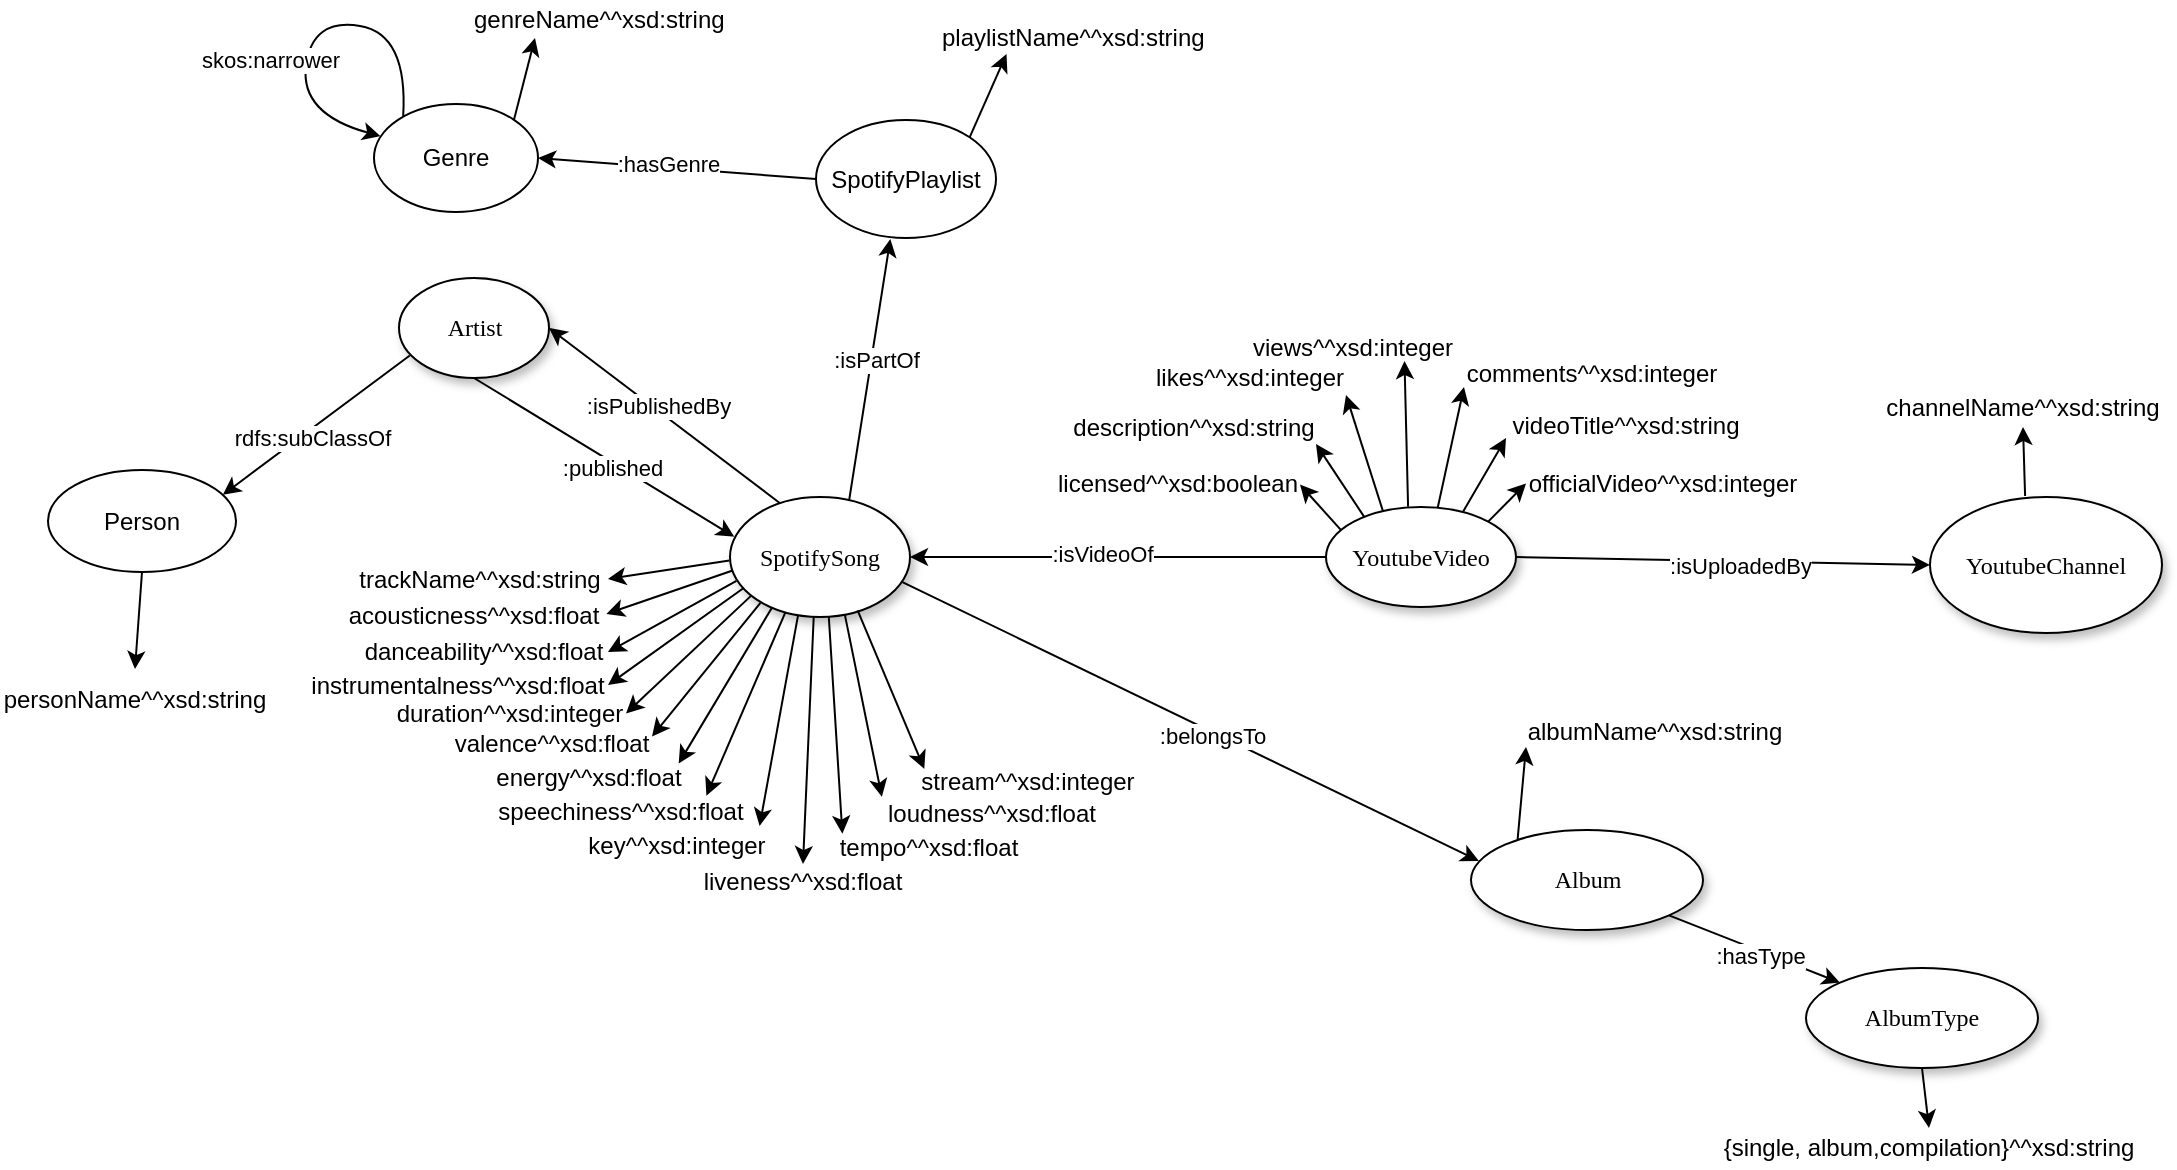 <mxfile version="22.1.5" type="device">
  <diagram name="Page-1" id="42789a77-a242-8287-6e28-9cd8cfd52e62">
    <mxGraphModel dx="954" dy="642" grid="0" gridSize="10" guides="1" tooltips="1" connect="1" arrows="1" fold="1" page="1" pageScale="1" pageWidth="1100" pageHeight="850" background="none" math="0" shadow="0">
      <root>
        <mxCell id="0" />
        <mxCell id="1" parent="0" />
        <mxCell id="1ea317790d2ca983-1" value="SpotifySong" style="ellipse;whiteSpace=wrap;html=1;rounded=0;shadow=1;comic=0;labelBackgroundColor=none;strokeWidth=1;fontFamily=Verdana;fontSize=12;align=center;" parent="1" vertex="1">
          <mxGeometry x="370" y="368.5" width="90" height="60" as="geometry" />
        </mxCell>
        <mxCell id="1ea317790d2ca983-2" value="&lt;span&gt;Album&lt;br&gt;&lt;/span&gt;" style="ellipse;whiteSpace=wrap;html=1;rounded=0;shadow=1;comic=0;labelBackgroundColor=none;strokeWidth=1;fontFamily=Verdana;fontSize=12;align=center;" parent="1" vertex="1">
          <mxGeometry x="740.5" y="535" width="116" height="50" as="geometry" />
        </mxCell>
        <mxCell id="1ea317790d2ca983-3" value="&lt;span&gt;Artist&lt;/span&gt;" style="ellipse;whiteSpace=wrap;html=1;rounded=0;shadow=1;comic=0;labelBackgroundColor=none;strokeWidth=1;fontFamily=Verdana;fontSize=12;align=center;" parent="1" vertex="1">
          <mxGeometry x="204.5" y="259" width="75" height="50" as="geometry" />
        </mxCell>
        <mxCell id="1ea317790d2ca983-9" value="YoutubeVideo" style="ellipse;whiteSpace=wrap;html=1;rounded=0;shadow=1;comic=0;labelBackgroundColor=none;strokeWidth=1;fontFamily=Verdana;fontSize=12;align=center;" parent="1" vertex="1">
          <mxGeometry x="668" y="373.5" width="95" height="50" as="geometry" />
        </mxCell>
        <mxCell id="1ea317790d2ca983-10" value="YoutubeChannel" style="ellipse;whiteSpace=wrap;html=1;rounded=0;shadow=1;comic=0;labelBackgroundColor=none;strokeWidth=1;fontFamily=Verdana;fontSize=12;align=center;" parent="1" vertex="1">
          <mxGeometry x="970" y="368.5" width="116" height="68" as="geometry" />
        </mxCell>
        <mxCell id="-lhkFG2HZT-Equ-z4yoy-32" value="channelName^^xsd:string" style="text;html=1;strokeColor=none;fillColor=none;align=center;verticalAlign=middle;whiteSpace=wrap;rounded=0;" parent="1" vertex="1">
          <mxGeometry x="943" y="313.5" width="147" height="20" as="geometry" />
        </mxCell>
        <mxCell id="S50ukumy_6wNUcAdJBcb-45" style="rounded=0;orthogonalLoop=1;jettySize=auto;html=1;exitX=1;exitY=0;exitDx=0;exitDy=0;entryX=0.25;entryY=1;entryDx=0;entryDy=0;" parent="1" source="fviccIfsdbxI5g3kTzcu-1" target="fviccIfsdbxI5g3kTzcu-7" edge="1">
          <mxGeometry relative="1" as="geometry" />
        </mxCell>
        <mxCell id="fviccIfsdbxI5g3kTzcu-1" value="Genre" style="ellipse;whiteSpace=wrap;html=1;" parent="1" vertex="1">
          <mxGeometry x="192" y="172" width="82" height="54" as="geometry" />
        </mxCell>
        <mxCell id="fviccIfsdbxI5g3kTzcu-4" value="Person" style="ellipse;whiteSpace=wrap;html=1;" parent="1" vertex="1">
          <mxGeometry x="29" y="355" width="94" height="51" as="geometry" />
        </mxCell>
        <mxCell id="fviccIfsdbxI5g3kTzcu-5" value="" style="endArrow=classic;html=1;rounded=0;exitX=0.072;exitY=0.775;exitDx=0;exitDy=0;entryX=0.93;entryY=0.243;entryDx=0;entryDy=0;entryPerimeter=0;exitPerimeter=0;" parent="1" source="1ea317790d2ca983-3" target="fviccIfsdbxI5g3kTzcu-4" edge="1">
          <mxGeometry width="50" height="50" relative="1" as="geometry">
            <mxPoint x="196.162" y="281.704" as="sourcePoint" />
            <mxPoint x="578" y="424.5" as="targetPoint" />
          </mxGeometry>
        </mxCell>
        <mxCell id="fviccIfsdbxI5g3kTzcu-6" value="rdfs:subClassOf" style="edgeLabel;html=1;align=center;verticalAlign=middle;resizable=0;points=[];" parent="fviccIfsdbxI5g3kTzcu-5" vertex="1" connectable="0">
          <mxGeometry x="0.1" y="3" relative="1" as="geometry">
            <mxPoint as="offset" />
          </mxGeometry>
        </mxCell>
        <mxCell id="fviccIfsdbxI5g3kTzcu-7" value="genreName^^xsd:string" style="text;html=1;strokeColor=none;fillColor=none;align=left;verticalAlign=middle;whiteSpace=wrap;rounded=0;" parent="1" vertex="1">
          <mxGeometry x="240" y="120" width="130" height="19" as="geometry" />
        </mxCell>
        <mxCell id="fviccIfsdbxI5g3kTzcu-9" value="personName^^xsd:string" style="text;html=1;strokeColor=none;fillColor=none;align=center;verticalAlign=middle;whiteSpace=wrap;rounded=0;" parent="1" vertex="1">
          <mxGeometry x="5" y="454.5" width="135" height="30" as="geometry" />
        </mxCell>
        <mxCell id="S50ukumy_6wNUcAdJBcb-42" style="rounded=0;orthogonalLoop=1;jettySize=auto;html=1;exitX=1;exitY=0;exitDx=0;exitDy=0;entryX=0.25;entryY=1;entryDx=0;entryDy=0;" parent="1" source="fviccIfsdbxI5g3kTzcu-11" target="S50ukumy_6wNUcAdJBcb-41" edge="1">
          <mxGeometry relative="1" as="geometry" />
        </mxCell>
        <mxCell id="fviccIfsdbxI5g3kTzcu-11" value="SpotifyPlaylist" style="ellipse;whiteSpace=wrap;html=1;" parent="1" vertex="1">
          <mxGeometry x="413" y="180" width="90" height="59" as="geometry" />
        </mxCell>
        <mxCell id="fviccIfsdbxI5g3kTzcu-14" value="" style="endArrow=classic;html=1;rounded=0;exitX=0.662;exitY=0.026;exitDx=0;exitDy=0;exitPerimeter=0;entryX=0.413;entryY=1.009;entryDx=0;entryDy=0;entryPerimeter=0;" parent="1" source="1ea317790d2ca983-1" target="fviccIfsdbxI5g3kTzcu-11" edge="1">
          <mxGeometry width="50" height="50" relative="1" as="geometry">
            <mxPoint x="524" y="384" as="sourcePoint" />
            <mxPoint x="574" y="334" as="targetPoint" />
          </mxGeometry>
        </mxCell>
        <mxCell id="fviccIfsdbxI5g3kTzcu-15" value=":isPartOf" style="edgeLabel;html=1;align=center;verticalAlign=middle;resizable=0;points=[];" parent="fviccIfsdbxI5g3kTzcu-14" vertex="1" connectable="0">
          <mxGeometry x="0.076" y="-2" relative="1" as="geometry">
            <mxPoint as="offset" />
          </mxGeometry>
        </mxCell>
        <mxCell id="fviccIfsdbxI5g3kTzcu-20" value="" style="curved=1;endArrow=classic;html=1;rounded=0;exitX=0.178;exitY=0.113;exitDx=0;exitDy=0;exitPerimeter=0;entryX=0.04;entryY=0.298;entryDx=0;entryDy=0;entryPerimeter=0;" parent="1" source="fviccIfsdbxI5g3kTzcu-1" target="fviccIfsdbxI5g3kTzcu-1" edge="1">
          <mxGeometry width="50" height="50" relative="1" as="geometry">
            <mxPoint x="226.996" y="174.812" as="sourcePoint" />
            <mxPoint x="192.31" y="203" as="targetPoint" />
            <Array as="points">
              <mxPoint x="209" y="137" />
              <mxPoint x="161" y="129" />
              <mxPoint x="155" y="177" />
            </Array>
          </mxGeometry>
        </mxCell>
        <mxCell id="fviccIfsdbxI5g3kTzcu-21" value="skos:narrower" style="edgeLabel;html=1;align=center;verticalAlign=middle;resizable=0;points=[];" parent="fviccIfsdbxI5g3kTzcu-20" vertex="1" connectable="0">
          <mxGeometry x="-0.577" y="5" relative="1" as="geometry">
            <mxPoint x="-64" y="10" as="offset" />
          </mxGeometry>
        </mxCell>
        <mxCell id="S50ukumy_6wNUcAdJBcb-2" value="" style="endArrow=classic;html=1;rounded=0;entryX=0.5;entryY=1;entryDx=0;entryDy=0;exitX=0.41;exitY=-0.007;exitDx=0;exitDy=0;exitPerimeter=0;" parent="1" source="1ea317790d2ca983-10" target="-lhkFG2HZT-Equ-z4yoy-32" edge="1">
          <mxGeometry width="50" height="50" relative="1" as="geometry">
            <mxPoint x="893" y="421" as="sourcePoint" />
            <mxPoint x="943" y="371" as="targetPoint" />
          </mxGeometry>
        </mxCell>
        <mxCell id="S50ukumy_6wNUcAdJBcb-4" value="comments^^xsd:integer" style="text;html=1;strokeColor=none;fillColor=none;align=center;verticalAlign=middle;whiteSpace=wrap;rounded=0;" parent="1" vertex="1">
          <mxGeometry x="737" y="300.5" width="128" height="13" as="geometry" />
        </mxCell>
        <mxCell id="S50ukumy_6wNUcAdJBcb-5" value="description^^xsd:string" style="text;html=1;strokeColor=none;fillColor=none;align=center;verticalAlign=middle;whiteSpace=wrap;rounded=0;" parent="1" vertex="1">
          <mxGeometry x="541" y="326" width="122" height="16" as="geometry" />
        </mxCell>
        <mxCell id="S50ukumy_6wNUcAdJBcb-6" value="licensed^^xsd:boolean" style="text;html=1;strokeColor=none;fillColor=none;align=center;verticalAlign=middle;whiteSpace=wrap;rounded=0;" parent="1" vertex="1">
          <mxGeometry x="533" y="355" width="122" height="14.5" as="geometry" />
        </mxCell>
        <mxCell id="S50ukumy_6wNUcAdJBcb-7" value="likes^^xsd:integer" style="text;html=1;strokeColor=none;fillColor=none;align=center;verticalAlign=middle;whiteSpace=wrap;rounded=0;" parent="1" vertex="1">
          <mxGeometry x="582" y="300.5" width="96" height="17" as="geometry" />
        </mxCell>
        <mxCell id="S50ukumy_6wNUcAdJBcb-17" value="" style="rounded=0;orthogonalLoop=1;jettySize=auto;html=1;entryX=0;entryY=1;entryDx=0;entryDy=0;exitX=0.722;exitY=0.045;exitDx=0;exitDy=0;exitPerimeter=0;" parent="1" source="1ea317790d2ca983-9" target="S50ukumy_6wNUcAdJBcb-10" edge="1">
          <mxGeometry relative="1" as="geometry" />
        </mxCell>
        <mxCell id="S50ukumy_6wNUcAdJBcb-8" value="officialVideo^^xsd:integer" style="text;html=1;strokeColor=none;fillColor=none;align=center;verticalAlign=middle;whiteSpace=wrap;rounded=0;" parent="1" vertex="1">
          <mxGeometry x="768" y="354" width="137" height="15.5" as="geometry" />
        </mxCell>
        <mxCell id="S50ukumy_6wNUcAdJBcb-9" value="views^^xsd:integer" style="text;html=1;strokeColor=none;fillColor=none;align=center;verticalAlign=middle;whiteSpace=wrap;rounded=0;" parent="1" vertex="1">
          <mxGeometry x="630" y="287.5" width="103" height="13" as="geometry" />
        </mxCell>
        <mxCell id="S50ukumy_6wNUcAdJBcb-10" value="videoTitle^^xsd:string" style="text;html=1;strokeColor=none;fillColor=none;align=center;verticalAlign=middle;whiteSpace=wrap;rounded=0;" parent="1" vertex="1">
          <mxGeometry x="758" y="326" width="120" height="13" as="geometry" />
        </mxCell>
        <mxCell id="S50ukumy_6wNUcAdJBcb-11" value="" style="endArrow=classic;html=1;rounded=0;exitX=0.078;exitY=0.229;exitDx=0;exitDy=0;exitPerimeter=0;entryX=1;entryY=0.5;entryDx=0;entryDy=0;" parent="1" source="1ea317790d2ca983-9" target="S50ukumy_6wNUcAdJBcb-6" edge="1">
          <mxGeometry width="50" height="50" relative="1" as="geometry">
            <mxPoint x="604" y="503" as="sourcePoint" />
            <mxPoint x="628" y="379" as="targetPoint" />
          </mxGeometry>
        </mxCell>
        <mxCell id="S50ukumy_6wNUcAdJBcb-12" value="" style="endArrow=classic;html=1;rounded=0;exitX=0.202;exitY=0.101;exitDx=0;exitDy=0;entryX=1;entryY=1;entryDx=0;entryDy=0;exitPerimeter=0;" parent="1" source="1ea317790d2ca983-9" target="S50ukumy_6wNUcAdJBcb-5" edge="1">
          <mxGeometry width="50" height="50" relative="1" as="geometry">
            <mxPoint x="684" y="394" as="sourcePoint" />
            <mxPoint x="678" y="335" as="targetPoint" />
          </mxGeometry>
        </mxCell>
        <mxCell id="S50ukumy_6wNUcAdJBcb-13" value="" style="endArrow=classic;html=1;rounded=0;exitX=0.299;exitY=0.037;exitDx=0;exitDy=0;entryX=1;entryY=1;entryDx=0;entryDy=0;exitPerimeter=0;" parent="1" source="1ea317790d2ca983-9" target="S50ukumy_6wNUcAdJBcb-7" edge="1">
          <mxGeometry width="50" height="50" relative="1" as="geometry">
            <mxPoint x="699" y="384" as="sourcePoint" />
            <mxPoint x="674" y="354" as="targetPoint" />
          </mxGeometry>
        </mxCell>
        <mxCell id="S50ukumy_6wNUcAdJBcb-14" value="" style="endArrow=classic;html=1;rounded=0;entryX=0.75;entryY=1;entryDx=0;entryDy=0;exitX=0.432;exitY=-0.002;exitDx=0;exitDy=0;exitPerimeter=0;" parent="1" source="1ea317790d2ca983-9" target="S50ukumy_6wNUcAdJBcb-9" edge="1">
          <mxGeometry width="50" height="50" relative="1" as="geometry">
            <mxPoint x="704" y="372" as="sourcePoint" />
            <mxPoint x="673.5" y="306" as="targetPoint" />
          </mxGeometry>
        </mxCell>
        <mxCell id="S50ukumy_6wNUcAdJBcb-16" value="" style="endArrow=classic;html=1;rounded=0;entryX=0;entryY=0.5;entryDx=0;entryDy=0;exitX=1;exitY=0;exitDx=0;exitDy=0;" parent="1" source="1ea317790d2ca983-9" target="S50ukumy_6wNUcAdJBcb-8" edge="1">
          <mxGeometry width="50" height="50" relative="1" as="geometry">
            <mxPoint x="711" y="386" as="sourcePoint" />
            <mxPoint x="698" y="315" as="targetPoint" />
          </mxGeometry>
        </mxCell>
        <mxCell id="S50ukumy_6wNUcAdJBcb-18" value="" style="endArrow=classic;html=1;rounded=0;entryX=0;entryY=1;entryDx=0;entryDy=0;exitX=0.588;exitY=0.007;exitDx=0;exitDy=0;exitPerimeter=0;" parent="1" source="1ea317790d2ca983-9" target="S50ukumy_6wNUcAdJBcb-4" edge="1">
          <mxGeometry width="50" height="50" relative="1" as="geometry">
            <mxPoint x="724" y="373" as="sourcePoint" />
            <mxPoint x="698" y="315" as="targetPoint" />
          </mxGeometry>
        </mxCell>
        <mxCell id="S50ukumy_6wNUcAdJBcb-19" value="" style="endArrow=classic;html=1;rounded=0;exitX=1;exitY=0.5;exitDx=0;exitDy=0;entryX=0;entryY=0.5;entryDx=0;entryDy=0;" parent="1" source="1ea317790d2ca983-9" target="1ea317790d2ca983-10" edge="1">
          <mxGeometry width="50" height="50" relative="1" as="geometry">
            <mxPoint x="449" y="384" as="sourcePoint" />
            <mxPoint x="791" y="425" as="targetPoint" />
          </mxGeometry>
        </mxCell>
        <mxCell id="S50ukumy_6wNUcAdJBcb-20" value=":isUploadedBy" style="edgeLabel;html=1;align=center;verticalAlign=middle;resizable=0;points=[];" parent="S50ukumy_6wNUcAdJBcb-19" vertex="1" connectable="0">
          <mxGeometry x="0.076" y="-2" relative="1" as="geometry">
            <mxPoint as="offset" />
          </mxGeometry>
        </mxCell>
        <mxCell id="S50ukumy_6wNUcAdJBcb-21" value="" style="endArrow=classic;html=1;rounded=0;exitX=0;exitY=0.5;exitDx=0;exitDy=0;entryX=1;entryY=0.5;entryDx=0;entryDy=0;" parent="1" source="1ea317790d2ca983-9" target="1ea317790d2ca983-1" edge="1">
          <mxGeometry width="50" height="50" relative="1" as="geometry">
            <mxPoint x="773" y="409" as="sourcePoint" />
            <mxPoint x="612" y="407" as="targetPoint" />
          </mxGeometry>
        </mxCell>
        <mxCell id="S50ukumy_6wNUcAdJBcb-22" value=":isVideoOf" style="edgeLabel;html=1;align=center;verticalAlign=middle;resizable=0;points=[];" parent="S50ukumy_6wNUcAdJBcb-21" vertex="1" connectable="0">
          <mxGeometry x="0.076" y="-2" relative="1" as="geometry">
            <mxPoint as="offset" />
          </mxGeometry>
        </mxCell>
        <mxCell id="S50ukumy_6wNUcAdJBcb-23" value="" style="endArrow=classic;html=1;rounded=0;exitX=0.958;exitY=0.709;exitDx=0;exitDy=0;entryX=0.034;entryY=0.31;entryDx=0;entryDy=0;exitPerimeter=0;entryPerimeter=0;" parent="1" source="1ea317790d2ca983-1" target="1ea317790d2ca983-2" edge="1">
          <mxGeometry width="50" height="50" relative="1" as="geometry">
            <mxPoint x="678" y="409" as="sourcePoint" />
            <mxPoint x="470" y="409" as="targetPoint" />
          </mxGeometry>
        </mxCell>
        <mxCell id="S50ukumy_6wNUcAdJBcb-24" value=":belongsTo" style="edgeLabel;html=1;align=center;verticalAlign=middle;resizable=0;points=[];" parent="S50ukumy_6wNUcAdJBcb-23" vertex="1" connectable="0">
          <mxGeometry x="0.076" y="-2" relative="1" as="geometry">
            <mxPoint as="offset" />
          </mxGeometry>
        </mxCell>
        <mxCell id="S50ukumy_6wNUcAdJBcb-25" value="albumName^^xsd:string" style="text;html=1;strokeColor=none;fillColor=none;align=center;verticalAlign=middle;whiteSpace=wrap;rounded=0;" parent="1" vertex="1">
          <mxGeometry x="768" y="471" width="129" height="30" as="geometry" />
        </mxCell>
        <mxCell id="S50ukumy_6wNUcAdJBcb-27" value="" style="endArrow=classic;html=1;rounded=0;entryX=0;entryY=0.75;entryDx=0;entryDy=0;exitX=0.201;exitY=0.091;exitDx=0;exitDy=0;exitPerimeter=0;" parent="1" source="1ea317790d2ca983-2" target="S50ukumy_6wNUcAdJBcb-25" edge="1">
          <mxGeometry width="50" height="50" relative="1" as="geometry">
            <mxPoint x="759" y="391" as="sourcePoint" />
            <mxPoint x="776" y="369" as="targetPoint" />
            <Array as="points" />
          </mxGeometry>
        </mxCell>
        <mxCell id="S50ukumy_6wNUcAdJBcb-29" value="&lt;span&gt;AlbumType&lt;br&gt;&lt;/span&gt;" style="ellipse;whiteSpace=wrap;html=1;rounded=0;shadow=1;comic=0;labelBackgroundColor=none;strokeWidth=1;fontFamily=Verdana;fontSize=12;align=center;" parent="1" vertex="1">
          <mxGeometry x="908" y="604" width="116" height="50" as="geometry" />
        </mxCell>
        <mxCell id="S50ukumy_6wNUcAdJBcb-31" value="" style="endArrow=classic;html=1;rounded=0;exitX=1;exitY=1;exitDx=0;exitDy=0;entryX=0;entryY=0;entryDx=0;entryDy=0;" parent="1" source="1ea317790d2ca983-2" target="S50ukumy_6wNUcAdJBcb-29" edge="1">
          <mxGeometry width="50" height="50" relative="1" as="geometry">
            <mxPoint x="469" y="421" as="sourcePoint" />
            <mxPoint x="751" y="570" as="targetPoint" />
          </mxGeometry>
        </mxCell>
        <mxCell id="S50ukumy_6wNUcAdJBcb-32" value=":hasType" style="edgeLabel;html=1;align=center;verticalAlign=middle;resizable=0;points=[];" parent="S50ukumy_6wNUcAdJBcb-31" vertex="1" connectable="0">
          <mxGeometry x="0.076" y="-2" relative="1" as="geometry">
            <mxPoint as="offset" />
          </mxGeometry>
        </mxCell>
        <mxCell id="S50ukumy_6wNUcAdJBcb-33" value="{single, album,compilation}^^xsd:string" style="text;html=1;strokeColor=none;fillColor=none;align=center;verticalAlign=middle;whiteSpace=wrap;rounded=0;" parent="1" vertex="1">
          <mxGeometry x="860" y="684" width="219" height="20" as="geometry" />
        </mxCell>
        <mxCell id="S50ukumy_6wNUcAdJBcb-34" value="" style="endArrow=classic;html=1;rounded=0;entryX=0.5;entryY=0;entryDx=0;entryDy=0;exitX=0.5;exitY=1;exitDx=0;exitDy=0;" parent="1" source="S50ukumy_6wNUcAdJBcb-29" target="S50ukumy_6wNUcAdJBcb-33" edge="1">
          <mxGeometry width="50" height="50" relative="1" as="geometry">
            <mxPoint x="767" y="552" as="sourcePoint" />
            <mxPoint x="766" y="511" as="targetPoint" />
          </mxGeometry>
        </mxCell>
        <mxCell id="S50ukumy_6wNUcAdJBcb-35" value="" style="endArrow=classic;html=1;rounded=0;exitX=0.5;exitY=1;exitDx=0;exitDy=0;entryX=0.5;entryY=0;entryDx=0;entryDy=0;" parent="1" source="fviccIfsdbxI5g3kTzcu-4" target="fviccIfsdbxI5g3kTzcu-9" edge="1">
          <mxGeometry width="50" height="50" relative="1" as="geometry">
            <mxPoint x="281" y="325" as="sourcePoint" />
            <mxPoint x="249" y="270" as="targetPoint" />
          </mxGeometry>
        </mxCell>
        <mxCell id="S50ukumy_6wNUcAdJBcb-37" value="" style="endArrow=classic;html=1;rounded=0;entryX=1;entryY=0.5;entryDx=0;entryDy=0;exitX=0.276;exitY=0.05;exitDx=0;exitDy=0;exitPerimeter=0;" parent="1" source="1ea317790d2ca983-1" target="1ea317790d2ca983-3" edge="1">
          <mxGeometry width="50" height="50" relative="1" as="geometry">
            <mxPoint x="387" y="371" as="sourcePoint" />
            <mxPoint x="365" y="221" as="targetPoint" />
          </mxGeometry>
        </mxCell>
        <mxCell id="S50ukumy_6wNUcAdJBcb-38" value=":isPublishedBy" style="edgeLabel;html=1;align=center;verticalAlign=middle;resizable=0;points=[];" parent="S50ukumy_6wNUcAdJBcb-37" vertex="1" connectable="0">
          <mxGeometry x="0.076" y="-2" relative="1" as="geometry">
            <mxPoint as="offset" />
          </mxGeometry>
        </mxCell>
        <mxCell id="S50ukumy_6wNUcAdJBcb-39" value="" style="endArrow=classic;html=1;rounded=0;exitX=0.5;exitY=1;exitDx=0;exitDy=0;entryX=0.024;entryY=0.331;entryDx=0;entryDy=0;entryPerimeter=0;" parent="1" source="1ea317790d2ca983-3" target="1ea317790d2ca983-1" edge="1">
          <mxGeometry width="50" height="50" relative="1" as="geometry">
            <mxPoint x="350" y="416" as="sourcePoint" />
            <mxPoint x="219" y="331" as="targetPoint" />
          </mxGeometry>
        </mxCell>
        <mxCell id="S50ukumy_6wNUcAdJBcb-40" value=":published" style="edgeLabel;html=1;align=center;verticalAlign=middle;resizable=0;points=[];" parent="S50ukumy_6wNUcAdJBcb-39" vertex="1" connectable="0">
          <mxGeometry x="0.076" y="-2" relative="1" as="geometry">
            <mxPoint as="offset" />
          </mxGeometry>
        </mxCell>
        <mxCell id="S50ukumy_6wNUcAdJBcb-41" value="playlistName^^xsd:string" style="text;html=1;strokeColor=none;fillColor=none;align=left;verticalAlign=middle;whiteSpace=wrap;rounded=0;" parent="1" vertex="1">
          <mxGeometry x="474" y="130" width="137" height="17" as="geometry" />
        </mxCell>
        <mxCell id="S50ukumy_6wNUcAdJBcb-43" value="" style="endArrow=classic;html=1;rounded=0;exitX=0;exitY=0.5;exitDx=0;exitDy=0;entryX=1;entryY=0.5;entryDx=0;entryDy=0;" parent="1" source="fviccIfsdbxI5g3kTzcu-11" target="fviccIfsdbxI5g3kTzcu-1" edge="1">
          <mxGeometry width="50" height="50" relative="1" as="geometry">
            <mxPoint x="449" y="384" as="sourcePoint" />
            <mxPoint x="458" y="246" as="targetPoint" />
          </mxGeometry>
        </mxCell>
        <mxCell id="S50ukumy_6wNUcAdJBcb-44" value=":hasGenre" style="edgeLabel;html=1;align=center;verticalAlign=middle;resizable=0;points=[];" parent="S50ukumy_6wNUcAdJBcb-43" vertex="1" connectable="0">
          <mxGeometry x="0.076" y="-2" relative="1" as="geometry">
            <mxPoint as="offset" />
          </mxGeometry>
        </mxCell>
        <mxCell id="S50ukumy_6wNUcAdJBcb-46" value="acousticness^^xsd:float" style="text;html=1;strokeColor=none;fillColor=none;align=center;verticalAlign=middle;whiteSpace=wrap;rounded=0;" parent="1" vertex="1">
          <mxGeometry x="175" y="418.5" width="134" height="18" as="geometry" />
        </mxCell>
        <mxCell id="S50ukumy_6wNUcAdJBcb-47" value="danceability^^xsd:float" style="text;html=1;strokeColor=none;fillColor=none;align=center;verticalAlign=middle;whiteSpace=wrap;rounded=0;" parent="1" vertex="1">
          <mxGeometry x="183.5" y="436.5" width="125.5" height="19" as="geometry" />
        </mxCell>
        <mxCell id="S50ukumy_6wNUcAdJBcb-48" value="duration^^xsd:integer" style="text;html=1;strokeColor=none;fillColor=none;align=center;verticalAlign=middle;whiteSpace=wrap;rounded=0;" parent="1" vertex="1">
          <mxGeometry x="202" y="469" width="116" height="15.5" as="geometry" />
        </mxCell>
        <mxCell id="S50ukumy_6wNUcAdJBcb-49" value="energy^^xsd:float" style="text;html=1;strokeColor=none;fillColor=none;align=center;verticalAlign=middle;whiteSpace=wrap;rounded=0;" parent="1" vertex="1">
          <mxGeometry x="249" y="501" width="101" height="15" as="geometry" />
        </mxCell>
        <mxCell id="S50ukumy_6wNUcAdJBcb-50" value="instrumentalness^^xsd:float" style="text;html=1;strokeColor=none;fillColor=none;align=center;verticalAlign=middle;whiteSpace=wrap;rounded=0;" parent="1" vertex="1">
          <mxGeometry x="159" y="454.5" width="150" height="16" as="geometry" />
        </mxCell>
        <mxCell id="S50ukumy_6wNUcAdJBcb-51" value="key^^xsd:integer" style="text;html=1;strokeColor=none;fillColor=none;align=center;verticalAlign=middle;whiteSpace=wrap;rounded=0;" parent="1" vertex="1">
          <mxGeometry x="297" y="534" width="93" height="17" as="geometry" />
        </mxCell>
        <mxCell id="S50ukumy_6wNUcAdJBcb-52" value="liveness^^xsd:float" style="text;html=1;strokeColor=none;fillColor=none;align=center;verticalAlign=middle;whiteSpace=wrap;rounded=0;" parent="1" vertex="1">
          <mxGeometry x="353" y="552" width="107" height="18" as="geometry" />
        </mxCell>
        <mxCell id="S50ukumy_6wNUcAdJBcb-53" value="loudness^^xsd:float" style="text;html=1;strokeColor=none;fillColor=none;align=center;verticalAlign=middle;whiteSpace=wrap;rounded=0;" parent="1" vertex="1">
          <mxGeometry x="444" y="518" width="114" height="18" as="geometry" />
        </mxCell>
        <mxCell id="S50ukumy_6wNUcAdJBcb-54" value="speechiness^^xsd:float" style="text;html=1;strokeColor=none;fillColor=none;align=center;verticalAlign=middle;whiteSpace=wrap;rounded=0;" parent="1" vertex="1">
          <mxGeometry x="251" y="518" width="129" height="16" as="geometry" />
        </mxCell>
        <mxCell id="S50ukumy_6wNUcAdJBcb-55" value="stream^^xsd:integer" style="text;html=1;strokeColor=none;fillColor=none;align=center;verticalAlign=middle;whiteSpace=wrap;rounded=0;" parent="1" vertex="1">
          <mxGeometry x="463" y="504" width="112" height="14" as="geometry" />
        </mxCell>
        <mxCell id="S50ukumy_6wNUcAdJBcb-56" value="tempo^^xsd:float" style="text;html=1;strokeColor=none;fillColor=none;align=center;verticalAlign=middle;whiteSpace=wrap;rounded=0;" parent="1" vertex="1">
          <mxGeometry x="422" y="536" width="95" height="15" as="geometry" />
        </mxCell>
        <mxCell id="S50ukumy_6wNUcAdJBcb-57" value="valence^^xsd:float" style="text;html=1;strokeColor=none;fillColor=none;align=center;verticalAlign=middle;whiteSpace=wrap;rounded=0;" parent="1" vertex="1">
          <mxGeometry x="231" y="484.5" width="100" height="15" as="geometry" />
        </mxCell>
        <mxCell id="S50ukumy_6wNUcAdJBcb-58" value="trackName^^xsd:string" style="text;html=1;strokeColor=none;fillColor=none;align=center;verticalAlign=middle;whiteSpace=wrap;rounded=0;" parent="1" vertex="1">
          <mxGeometry x="181" y="399" width="128" height="21" as="geometry" />
        </mxCell>
        <mxCell id="S50ukumy_6wNUcAdJBcb-61" style="rounded=0;orthogonalLoop=1;jettySize=auto;html=1;exitX=-0.003;exitY=0.529;exitDx=0;exitDy=0;entryX=1;entryY=0.5;entryDx=0;entryDy=0;exitPerimeter=0;" parent="1" source="1ea317790d2ca983-1" target="S50ukumy_6wNUcAdJBcb-58" edge="1">
          <mxGeometry relative="1" as="geometry">
            <mxPoint x="386" y="485.5" as="sourcePoint" />
            <mxPoint x="403" y="442.5" as="targetPoint" />
          </mxGeometry>
        </mxCell>
        <mxCell id="S50ukumy_6wNUcAdJBcb-62" style="rounded=0;orthogonalLoop=1;jettySize=auto;html=1;exitX=0.015;exitY=0.613;exitDx=0;exitDy=0;entryX=0.994;entryY=0.469;entryDx=0;entryDy=0;exitPerimeter=0;entryPerimeter=0;" parent="1" source="1ea317790d2ca983-1" target="S50ukumy_6wNUcAdJBcb-46" edge="1">
          <mxGeometry relative="1" as="geometry">
            <mxPoint x="380" y="409" as="sourcePoint" />
            <mxPoint x="339" y="440" as="targetPoint" />
          </mxGeometry>
        </mxCell>
        <mxCell id="S50ukumy_6wNUcAdJBcb-63" style="rounded=0;orthogonalLoop=1;jettySize=auto;html=1;exitX=0.036;exitY=0.699;exitDx=0;exitDy=0;entryX=1;entryY=0.5;entryDx=0;entryDy=0;exitPerimeter=0;" parent="1" source="1ea317790d2ca983-1" target="S50ukumy_6wNUcAdJBcb-47" edge="1">
          <mxGeometry relative="1" as="geometry">
            <mxPoint x="381" y="419" as="sourcePoint" />
            <mxPoint x="339" y="455" as="targetPoint" />
          </mxGeometry>
        </mxCell>
        <mxCell id="S50ukumy_6wNUcAdJBcb-64" style="rounded=0;orthogonalLoop=1;jettySize=auto;html=1;exitX=0.074;exitY=0.76;exitDx=0;exitDy=0;entryX=1;entryY=0.5;entryDx=0;entryDy=0;exitPerimeter=0;" parent="1" source="1ea317790d2ca983-1" target="S50ukumy_6wNUcAdJBcb-50" edge="1">
          <mxGeometry relative="1" as="geometry">
            <mxPoint x="391" y="429" as="sourcePoint" />
            <mxPoint x="345" y="474" as="targetPoint" />
          </mxGeometry>
        </mxCell>
        <mxCell id="S50ukumy_6wNUcAdJBcb-65" style="rounded=0;orthogonalLoop=1;jettySize=auto;html=1;exitX=0.115;exitY=0.826;exitDx=0;exitDy=0;exitPerimeter=0;entryX=1;entryY=0.5;entryDx=0;entryDy=0;" parent="1" source="1ea317790d2ca983-1" target="S50ukumy_6wNUcAdJBcb-48" edge="1">
          <mxGeometry relative="1" as="geometry">
            <mxPoint x="402" y="434" as="sourcePoint" />
            <mxPoint x="358" y="496" as="targetPoint" />
          </mxGeometry>
        </mxCell>
        <mxCell id="S50ukumy_6wNUcAdJBcb-66" style="rounded=0;orthogonalLoop=1;jettySize=auto;html=1;exitX=0.169;exitY=0.883;exitDx=0;exitDy=0;exitPerimeter=0;entryX=1;entryY=0.25;entryDx=0;entryDy=0;" parent="1" source="1ea317790d2ca983-1" target="S50ukumy_6wNUcAdJBcb-57" edge="1">
          <mxGeometry relative="1" as="geometry">
            <mxPoint x="412" y="440" as="sourcePoint" />
            <mxPoint x="368" y="506" as="targetPoint" />
          </mxGeometry>
        </mxCell>
        <mxCell id="S50ukumy_6wNUcAdJBcb-67" style="rounded=0;orthogonalLoop=1;jettySize=auto;html=1;exitX=0.307;exitY=0.964;exitDx=0;exitDy=0;entryX=0.831;entryY=-0.011;entryDx=0;entryDy=0;entryPerimeter=0;exitPerimeter=0;" parent="1" source="1ea317790d2ca983-1" target="S50ukumy_6wNUcAdJBcb-54" edge="1">
          <mxGeometry relative="1" as="geometry">
            <mxPoint x="419" y="438" as="sourcePoint" />
            <mxPoint x="389" y="533" as="targetPoint" />
          </mxGeometry>
        </mxCell>
        <mxCell id="S50ukumy_6wNUcAdJBcb-68" style="rounded=0;orthogonalLoop=1;jettySize=auto;html=1;exitX=0.378;exitY=0.987;exitDx=0;exitDy=0;exitPerimeter=0;entryX=0.944;entryY=-0.059;entryDx=0;entryDy=0;entryPerimeter=0;" parent="1" source="1ea317790d2ca983-1" target="S50ukumy_6wNUcAdJBcb-51" edge="1">
          <mxGeometry relative="1" as="geometry">
            <mxPoint x="425" y="439" as="sourcePoint" />
            <mxPoint x="396" y="518" as="targetPoint" />
          </mxGeometry>
        </mxCell>
        <mxCell id="S50ukumy_6wNUcAdJBcb-69" style="rounded=0;orthogonalLoop=1;jettySize=auto;html=1;exitX=0.465;exitY=1;exitDx=0;exitDy=0;exitPerimeter=0;entryX=0.5;entryY=0;entryDx=0;entryDy=0;" parent="1" source="1ea317790d2ca983-1" target="S50ukumy_6wNUcAdJBcb-52" edge="1">
          <mxGeometry relative="1" as="geometry">
            <mxPoint x="433" y="439" as="sourcePoint" />
            <mxPoint x="400" y="579" as="targetPoint" />
          </mxGeometry>
        </mxCell>
        <mxCell id="S50ukumy_6wNUcAdJBcb-70" style="rounded=0;orthogonalLoop=1;jettySize=auto;html=1;exitX=0.549;exitY=0.998;exitDx=0;exitDy=0;exitPerimeter=0;entryX=0.044;entryY=0.055;entryDx=0;entryDy=0;entryPerimeter=0;" parent="1" source="1ea317790d2ca983-1" target="S50ukumy_6wNUcAdJBcb-56" edge="1">
          <mxGeometry relative="1" as="geometry">
            <mxPoint x="444" y="438" as="sourcePoint" />
            <mxPoint x="439" y="529" as="targetPoint" />
          </mxGeometry>
        </mxCell>
        <mxCell id="S50ukumy_6wNUcAdJBcb-72" style="rounded=0;orthogonalLoop=1;jettySize=auto;html=1;exitX=0.638;exitY=0.98;exitDx=0;exitDy=0;entryX=0.017;entryY=0.023;entryDx=0;entryDy=0;entryPerimeter=0;exitPerimeter=0;" parent="1" source="1ea317790d2ca983-1" target="S50ukumy_6wNUcAdJBcb-53" edge="1">
          <mxGeometry relative="1" as="geometry">
            <mxPoint x="449" y="436" as="sourcePoint" />
            <mxPoint x="449" y="539" as="targetPoint" />
          </mxGeometry>
        </mxCell>
        <mxCell id="S50ukumy_6wNUcAdJBcb-73" style="rounded=0;orthogonalLoop=1;jettySize=auto;html=1;exitX=0.709;exitY=0.945;exitDx=0;exitDy=0;entryX=0.037;entryY=0.033;entryDx=0;entryDy=0;entryPerimeter=0;exitPerimeter=0;" parent="1" source="1ea317790d2ca983-1" target="S50ukumy_6wNUcAdJBcb-55" edge="1">
          <mxGeometry relative="1" as="geometry">
            <mxPoint x="457" y="430" as="sourcePoint" />
            <mxPoint x="464" y="512" as="targetPoint" />
          </mxGeometry>
        </mxCell>
        <mxCell id="fbrffnhyLzxwbiboGYXu-2" value="" style="endArrow=classic;html=1;rounded=0;exitX=0.232;exitY=0.925;exitDx=0;exitDy=0;exitPerimeter=0;entryX=0.944;entryY=0.052;entryDx=0;entryDy=0;entryPerimeter=0;" parent="1" source="1ea317790d2ca983-1" target="S50ukumy_6wNUcAdJBcb-49" edge="1">
          <mxGeometry width="50" height="50" relative="1" as="geometry">
            <mxPoint x="297" y="508" as="sourcePoint" />
            <mxPoint x="347" y="458" as="targetPoint" />
          </mxGeometry>
        </mxCell>
      </root>
    </mxGraphModel>
  </diagram>
</mxfile>
